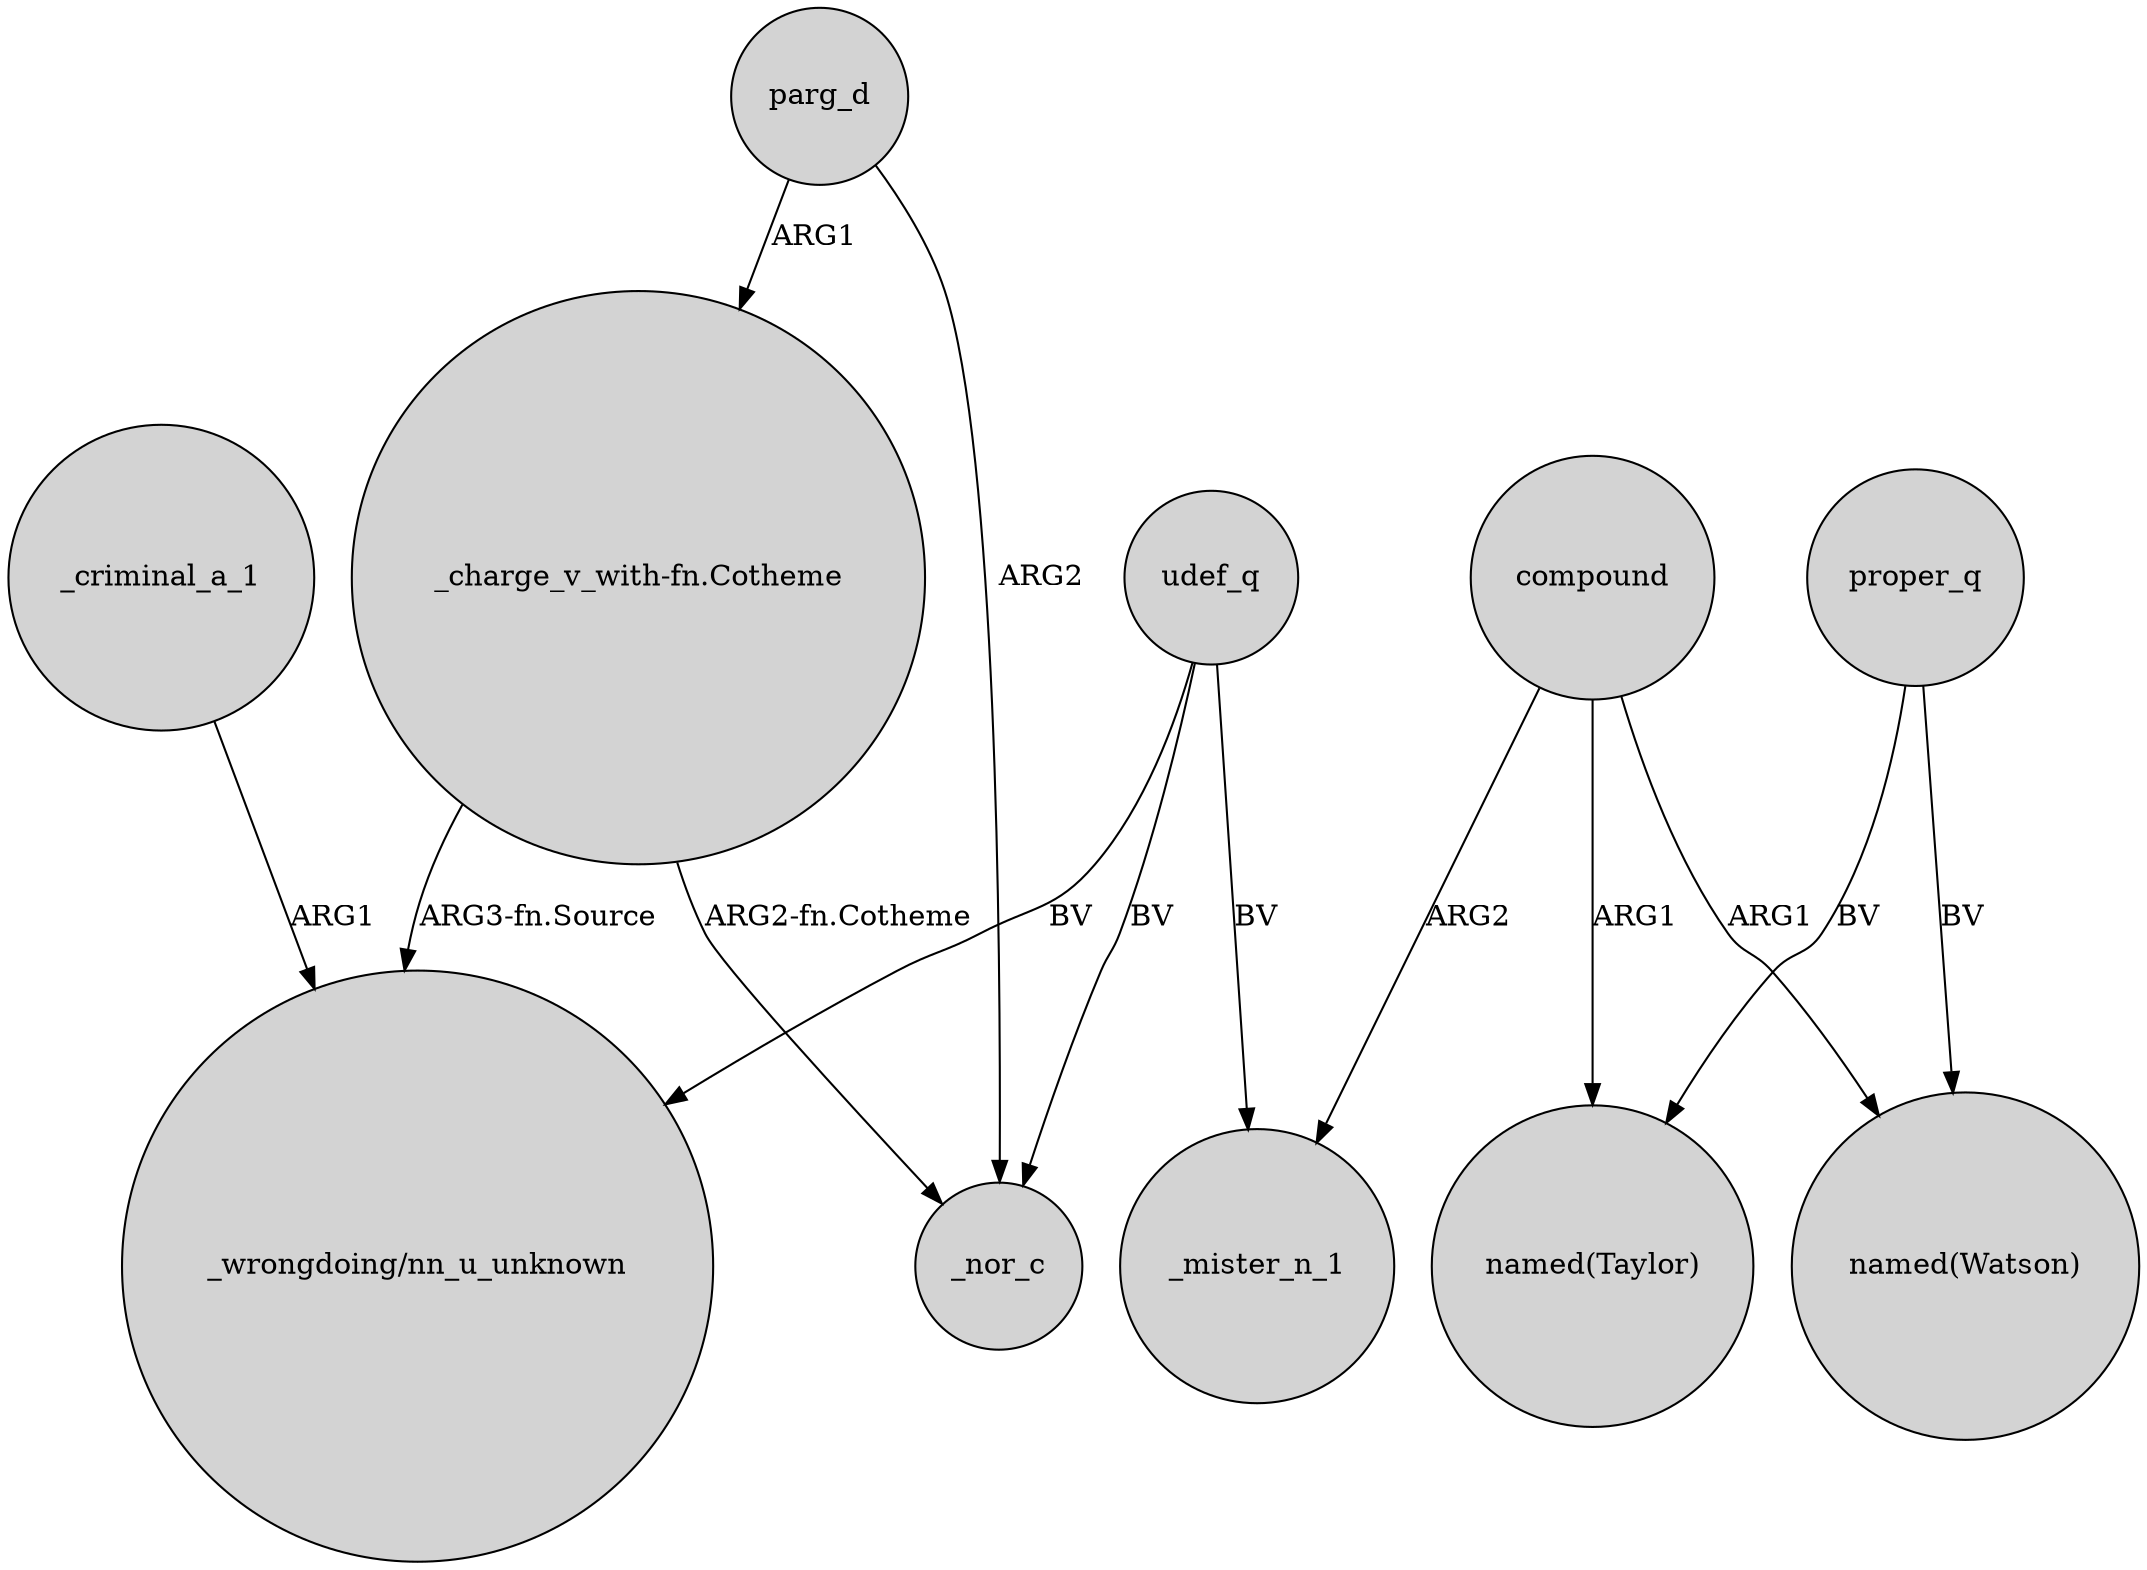 digraph {
	node [shape=circle style=filled]
	udef_q -> "_wrongdoing/nn_u_unknown" [label=BV]
	"_charge_v_with-fn.Cotheme" -> "_wrongdoing/nn_u_unknown" [label="ARG3-fn.Source"]
	compound -> _mister_n_1 [label=ARG2]
	proper_q -> "named(Watson)" [label=BV]
	udef_q -> _mister_n_1 [label=BV]
	"_charge_v_with-fn.Cotheme" -> _nor_c [label="ARG2-fn.Cotheme"]
	parg_d -> "_charge_v_with-fn.Cotheme" [label=ARG1]
	proper_q -> "named(Taylor)" [label=BV]
	udef_q -> _nor_c [label=BV]
	compound -> "named(Watson)" [label=ARG1]
	_criminal_a_1 -> "_wrongdoing/nn_u_unknown" [label=ARG1]
	parg_d -> _nor_c [label=ARG2]
	compound -> "named(Taylor)" [label=ARG1]
}
